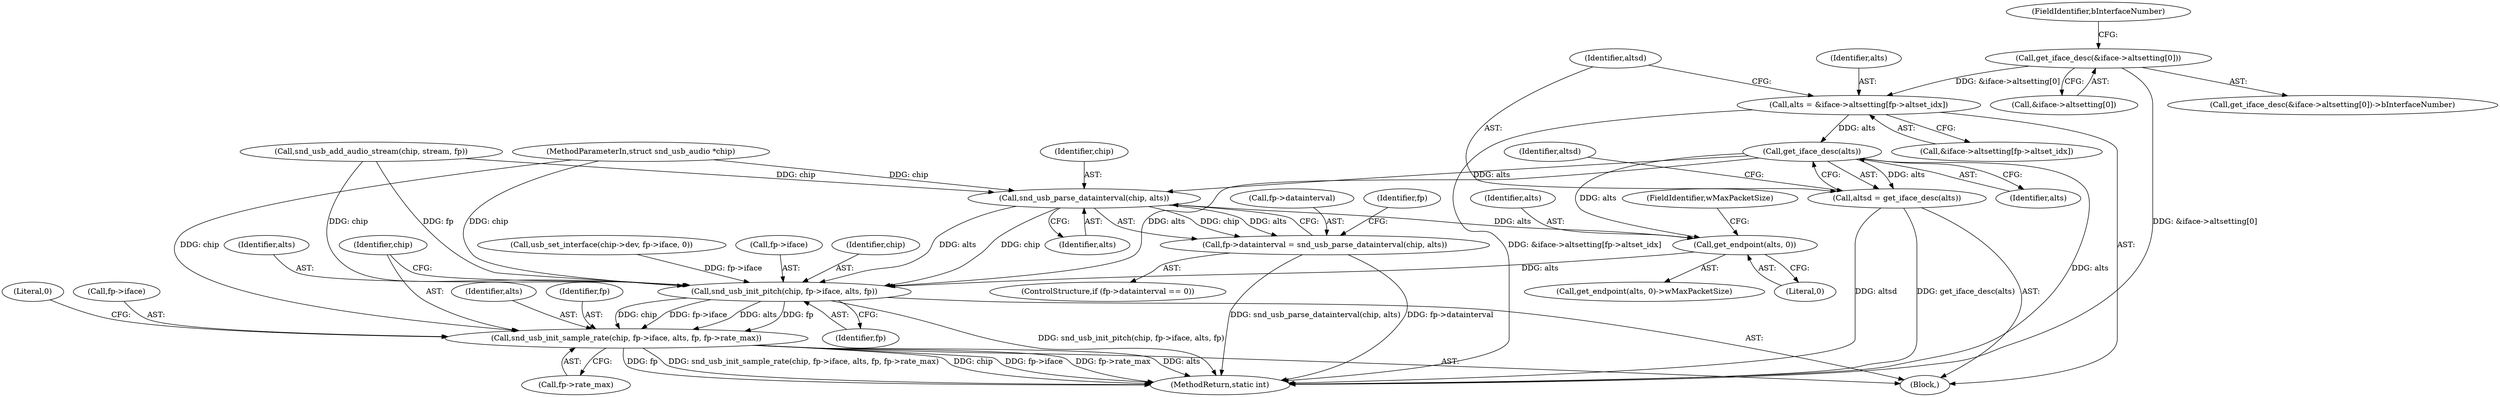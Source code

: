 digraph "0_linux_0f886ca12765d20124bd06291c82951fd49a33be@array" {
"1000215" [label="(Call,get_iface_desc(&iface->altsetting[0]))"];
"1000238" [label="(Call,alts = &iface->altsetting[fp->altset_idx])"];
"1000250" [label="(Call,get_iface_desc(alts))"];
"1000248" [label="(Call,altsd = get_iface_desc(alts))"];
"1000283" [label="(Call,snd_usb_parse_datainterval(chip, alts))"];
"1000279" [label="(Call,fp->datainterval = snd_usb_parse_datainterval(chip, alts))"];
"1000298" [label="(Call,get_endpoint(alts, 0))"];
"1000310" [label="(Call,snd_usb_init_pitch(chip, fp->iface, alts, fp))"];
"1000317" [label="(Call,snd_usb_init_sample_rate(chip, fp->iface, alts, fp, fp->rate_max))"];
"1000283" [label="(Call,snd_usb_parse_datainterval(chip, alts))"];
"1000193" [label="(Call,snd_usb_add_audio_stream(chip, stream, fp))"];
"1000301" [label="(FieldIdentifier,wMaxPacketSize)"];
"1000318" [label="(Identifier,chip)"];
"1000322" [label="(Identifier,alts)"];
"1000216" [label="(Call,&iface->altsetting[0])"];
"1000329" [label="(MethodReturn,static int)"];
"1000317" [label="(Call,snd_usb_init_sample_rate(chip, fp->iface, alts, fp, fp->rate_max))"];
"1000255" [label="(Identifier,altsd)"];
"1000239" [label="(Identifier,alts)"];
"1000319" [label="(Call,fp->iface)"];
"1000299" [label="(Identifier,alts)"];
"1000105" [label="(Block,)"];
"1000251" [label="(Identifier,alts)"];
"1000298" [label="(Call,get_endpoint(alts, 0))"];
"1000310" [label="(Call,snd_usb_init_pitch(chip, fp->iface, alts, fp))"];
"1000324" [label="(Call,fp->rate_max)"];
"1000248" [label="(Call,altsd = get_iface_desc(alts))"];
"1000238" [label="(Call,alts = &iface->altsetting[fp->altset_idx])"];
"1000215" [label="(Call,get_iface_desc(&iface->altsetting[0]))"];
"1000101" [label="(MethodParameterIn,struct snd_usb_audio *chip)"];
"1000323" [label="(Identifier,fp)"];
"1000284" [label="(Identifier,chip)"];
"1000280" [label="(Call,fp->datainterval)"];
"1000214" [label="(Call,get_iface_desc(&iface->altsetting[0])->bInterfaceNumber)"];
"1000273" [label="(ControlStructure,if (fp->datainterval == 0))"];
"1000249" [label="(Identifier,altsd)"];
"1000312" [label="(Call,fp->iface)"];
"1000311" [label="(Identifier,chip)"];
"1000315" [label="(Identifier,alts)"];
"1000285" [label="(Identifier,alts)"];
"1000250" [label="(Call,get_iface_desc(alts))"];
"1000302" [label="(Call,usb_set_interface(chip->dev, fp->iface, 0))"];
"1000297" [label="(Call,get_endpoint(alts, 0)->wMaxPacketSize)"];
"1000316" [label="(Identifier,fp)"];
"1000328" [label="(Literal,0)"];
"1000240" [label="(Call,&iface->altsetting[fp->altset_idx])"];
"1000300" [label="(Literal,0)"];
"1000222" [label="(FieldIdentifier,bInterfaceNumber)"];
"1000279" [label="(Call,fp->datainterval = snd_usb_parse_datainterval(chip, alts))"];
"1000289" [label="(Identifier,fp)"];
"1000215" -> "1000214"  [label="AST: "];
"1000215" -> "1000216"  [label="CFG: "];
"1000216" -> "1000215"  [label="AST: "];
"1000222" -> "1000215"  [label="CFG: "];
"1000215" -> "1000329"  [label="DDG: &iface->altsetting[0]"];
"1000215" -> "1000238"  [label="DDG: &iface->altsetting[0]"];
"1000238" -> "1000105"  [label="AST: "];
"1000238" -> "1000240"  [label="CFG: "];
"1000239" -> "1000238"  [label="AST: "];
"1000240" -> "1000238"  [label="AST: "];
"1000249" -> "1000238"  [label="CFG: "];
"1000238" -> "1000329"  [label="DDG: &iface->altsetting[fp->altset_idx]"];
"1000238" -> "1000250"  [label="DDG: alts"];
"1000250" -> "1000248"  [label="AST: "];
"1000250" -> "1000251"  [label="CFG: "];
"1000251" -> "1000250"  [label="AST: "];
"1000248" -> "1000250"  [label="CFG: "];
"1000250" -> "1000329"  [label="DDG: alts"];
"1000250" -> "1000248"  [label="DDG: alts"];
"1000250" -> "1000283"  [label="DDG: alts"];
"1000250" -> "1000298"  [label="DDG: alts"];
"1000250" -> "1000310"  [label="DDG: alts"];
"1000248" -> "1000105"  [label="AST: "];
"1000249" -> "1000248"  [label="AST: "];
"1000255" -> "1000248"  [label="CFG: "];
"1000248" -> "1000329"  [label="DDG: get_iface_desc(alts)"];
"1000248" -> "1000329"  [label="DDG: altsd"];
"1000283" -> "1000279"  [label="AST: "];
"1000283" -> "1000285"  [label="CFG: "];
"1000284" -> "1000283"  [label="AST: "];
"1000285" -> "1000283"  [label="AST: "];
"1000279" -> "1000283"  [label="CFG: "];
"1000283" -> "1000279"  [label="DDG: chip"];
"1000283" -> "1000279"  [label="DDG: alts"];
"1000193" -> "1000283"  [label="DDG: chip"];
"1000101" -> "1000283"  [label="DDG: chip"];
"1000283" -> "1000298"  [label="DDG: alts"];
"1000283" -> "1000310"  [label="DDG: chip"];
"1000283" -> "1000310"  [label="DDG: alts"];
"1000279" -> "1000273"  [label="AST: "];
"1000280" -> "1000279"  [label="AST: "];
"1000289" -> "1000279"  [label="CFG: "];
"1000279" -> "1000329"  [label="DDG: fp->datainterval"];
"1000279" -> "1000329"  [label="DDG: snd_usb_parse_datainterval(chip, alts)"];
"1000298" -> "1000297"  [label="AST: "];
"1000298" -> "1000300"  [label="CFG: "];
"1000299" -> "1000298"  [label="AST: "];
"1000300" -> "1000298"  [label="AST: "];
"1000301" -> "1000298"  [label="CFG: "];
"1000298" -> "1000310"  [label="DDG: alts"];
"1000310" -> "1000105"  [label="AST: "];
"1000310" -> "1000316"  [label="CFG: "];
"1000311" -> "1000310"  [label="AST: "];
"1000312" -> "1000310"  [label="AST: "];
"1000315" -> "1000310"  [label="AST: "];
"1000316" -> "1000310"  [label="AST: "];
"1000318" -> "1000310"  [label="CFG: "];
"1000310" -> "1000329"  [label="DDG: snd_usb_init_pitch(chip, fp->iface, alts, fp)"];
"1000193" -> "1000310"  [label="DDG: chip"];
"1000193" -> "1000310"  [label="DDG: fp"];
"1000101" -> "1000310"  [label="DDG: chip"];
"1000302" -> "1000310"  [label="DDG: fp->iface"];
"1000310" -> "1000317"  [label="DDG: chip"];
"1000310" -> "1000317"  [label="DDG: fp->iface"];
"1000310" -> "1000317"  [label="DDG: alts"];
"1000310" -> "1000317"  [label="DDG: fp"];
"1000317" -> "1000105"  [label="AST: "];
"1000317" -> "1000324"  [label="CFG: "];
"1000318" -> "1000317"  [label="AST: "];
"1000319" -> "1000317"  [label="AST: "];
"1000322" -> "1000317"  [label="AST: "];
"1000323" -> "1000317"  [label="AST: "];
"1000324" -> "1000317"  [label="AST: "];
"1000328" -> "1000317"  [label="CFG: "];
"1000317" -> "1000329"  [label="DDG: chip"];
"1000317" -> "1000329"  [label="DDG: fp->iface"];
"1000317" -> "1000329"  [label="DDG: fp->rate_max"];
"1000317" -> "1000329"  [label="DDG: alts"];
"1000317" -> "1000329"  [label="DDG: fp"];
"1000317" -> "1000329"  [label="DDG: snd_usb_init_sample_rate(chip, fp->iface, alts, fp, fp->rate_max)"];
"1000101" -> "1000317"  [label="DDG: chip"];
}
